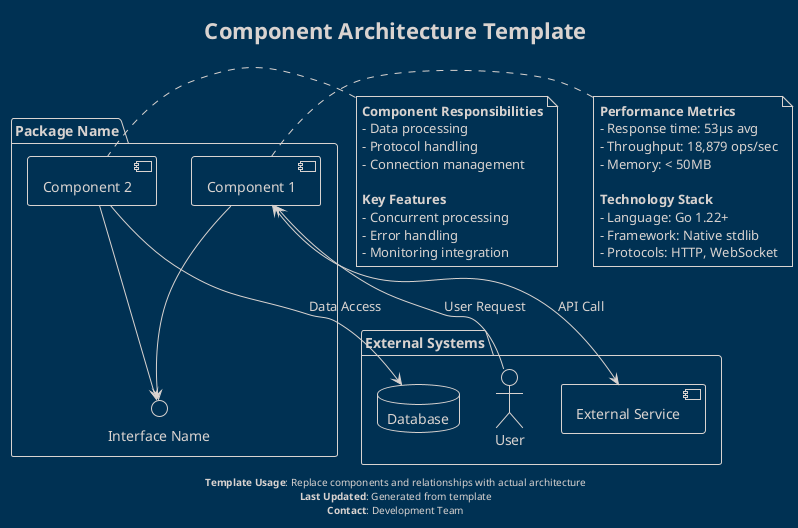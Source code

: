 @startuml Component Template
!theme blueprint

' Component Diagram Template for Bifrost Project
' Use this template for detailed component architecture diagrams

title Component Architecture Template

' Define packages and components
package "Package Name" as pkg {
  component [Component 1] as comp1
  component [Component 2] as comp2
  interface "Interface Name" as iface
  
  comp1 --> iface
  comp2 --> iface
}

package "External Systems" as ext {
  actor "User" as user
  database "Database" as db
  component [External Service] as extservice
}

' Connections
user --> comp1 : User Request
comp2 --> db : Data Access
comp1 <--> extservice : API Call

' Performance and architecture notes
note right of comp1
  **Performance Metrics**
  - Response time: 53µs avg
  - Throughput: 18,879 ops/sec
  - Memory: < 50MB
  
  **Technology Stack**
  - Language: Go 1.22+
  - Framework: Native stdlib
  - Protocols: HTTP, WebSocket
end note

note left of comp2
  **Component Responsibilities**
  - Data processing
  - Protocol handling
  - Connection management
  
  **Key Features**
  - Concurrent processing
  - Error handling
  - Monitoring integration
end note

' Footer with diagram metadata
center footer
  **Template Usage**: Replace components and relationships with actual architecture
  **Last Updated**: Generated from template
  **Contact**: Development Team
end footer

@enduml
